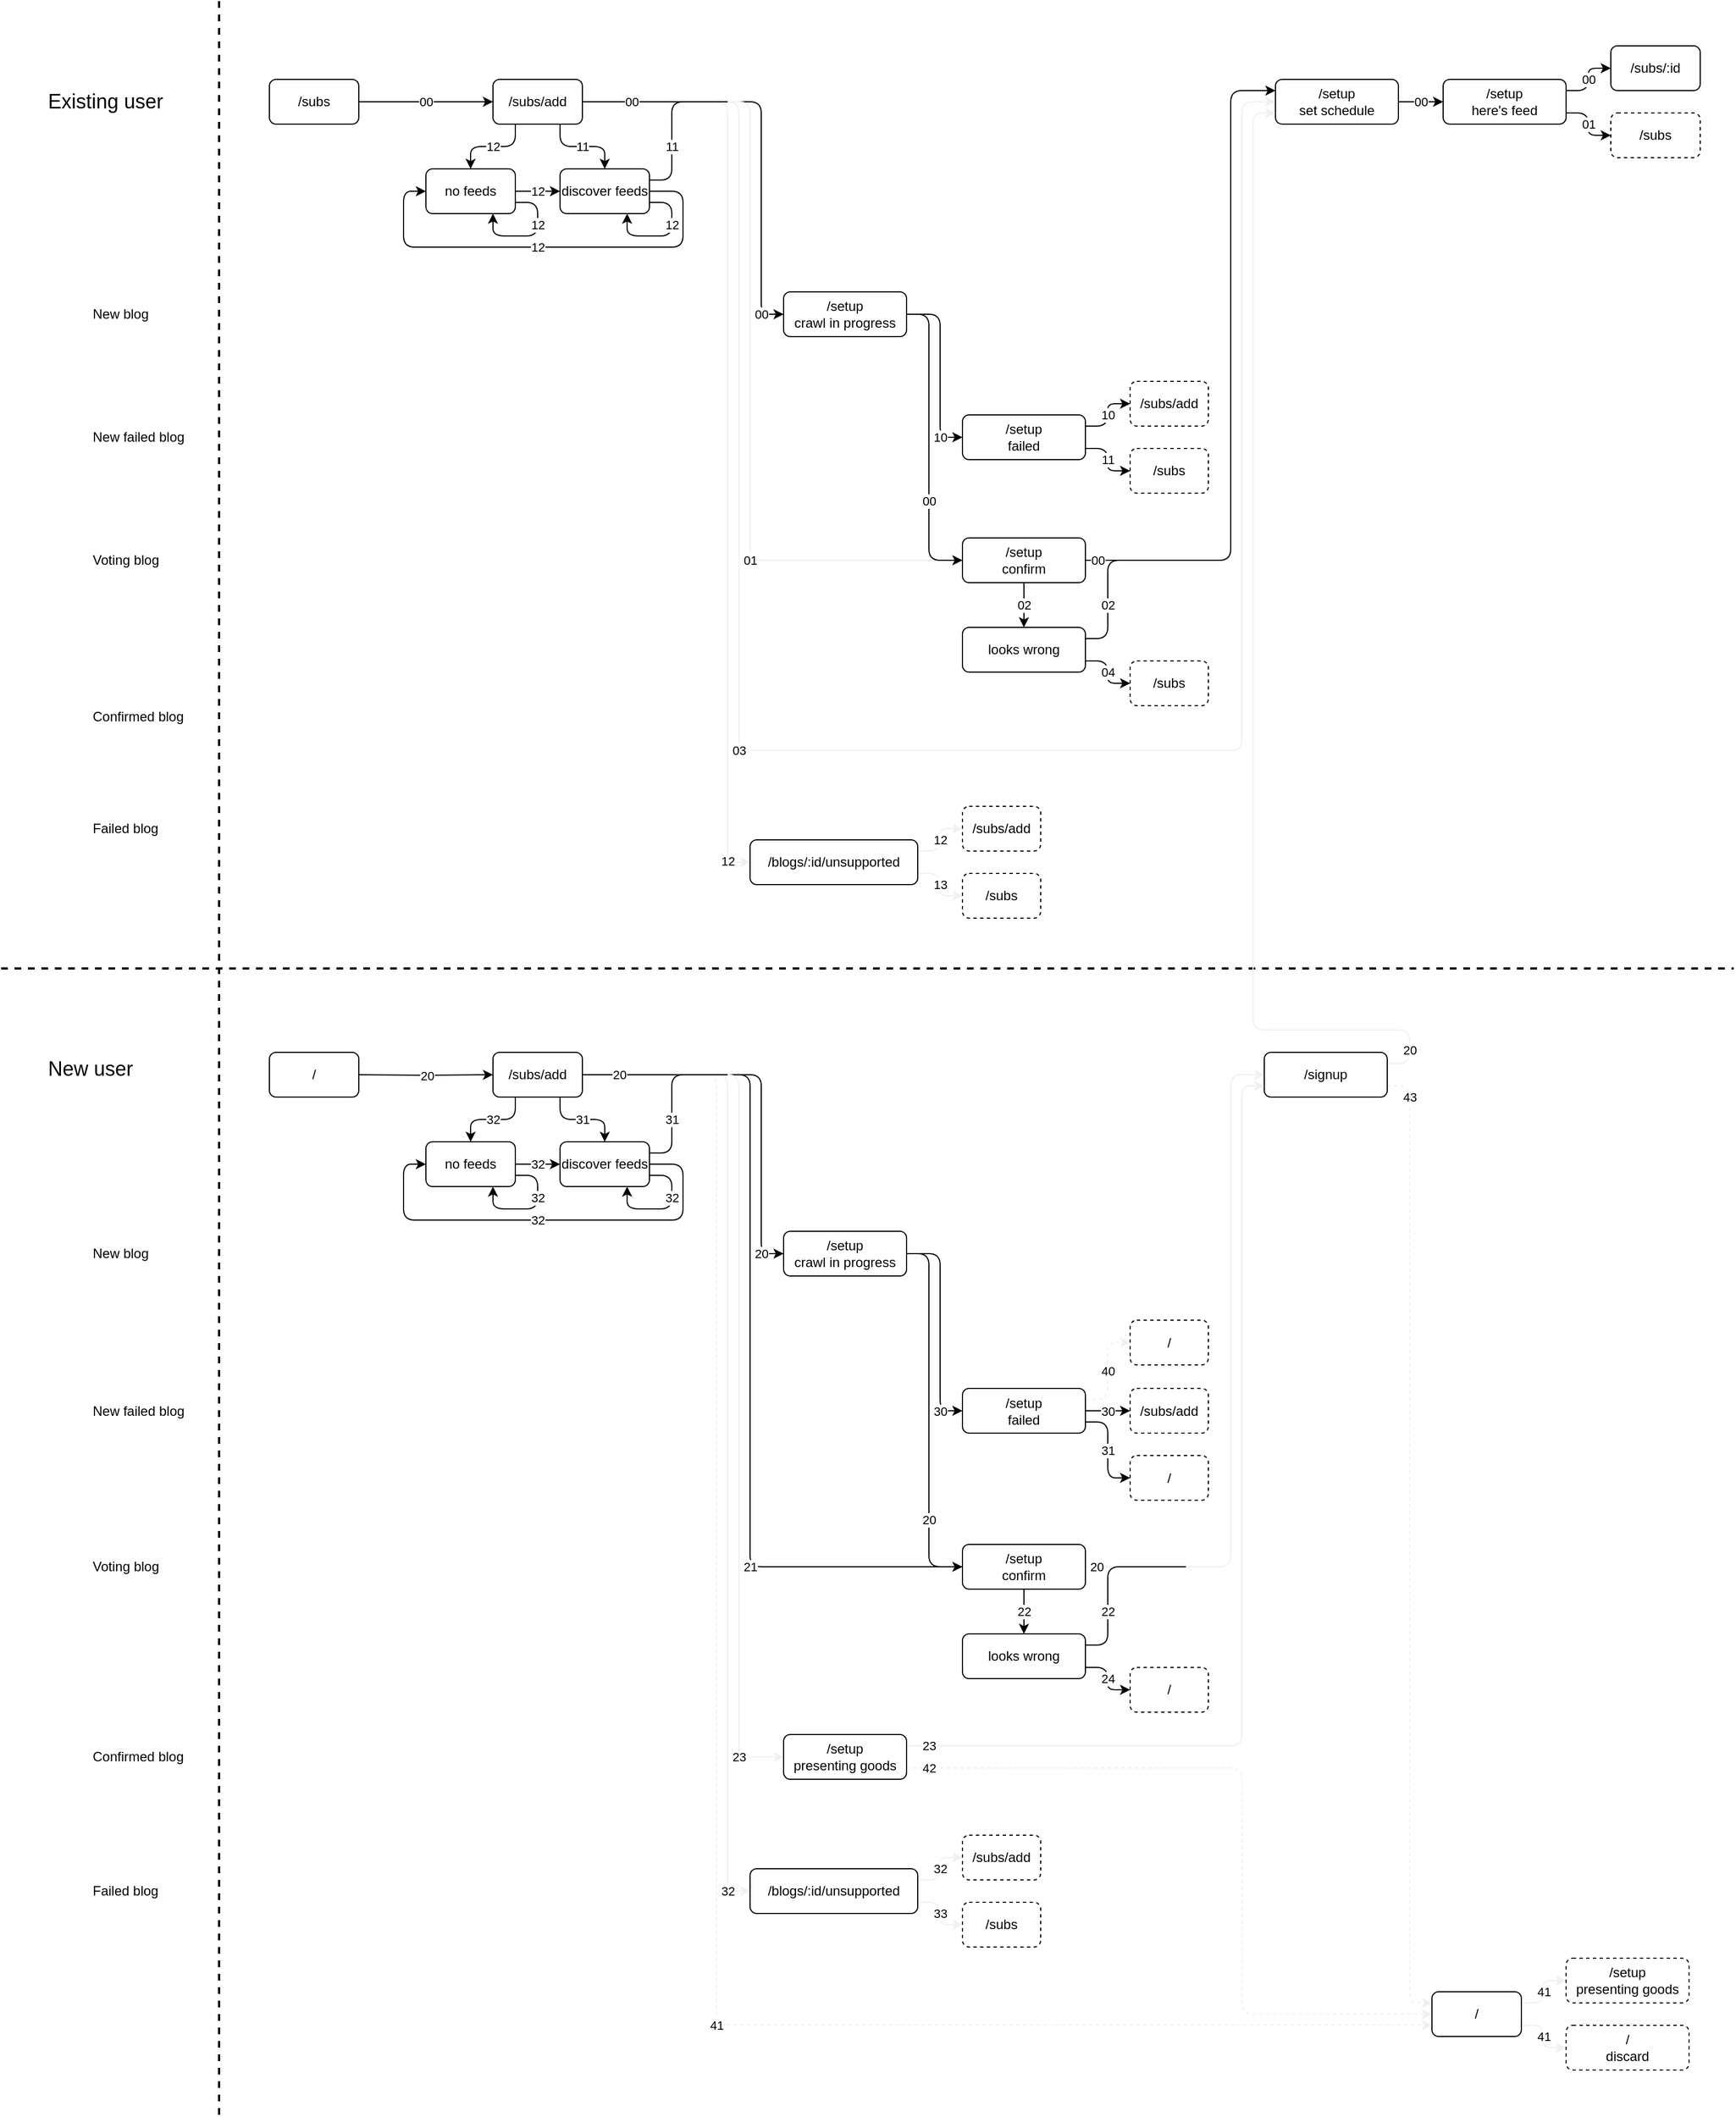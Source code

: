 <mxfile version="14.7.4" type="embed"><diagram id="23iRSUPoRavnBvh4doch" name="Page-1"><mxGraphModel dx="1726" dy="759" grid="1" gridSize="10" guides="1" tooltips="1" connect="1" arrows="1" fold="1" page="0" pageScale="1" pageWidth="827" pageHeight="1169" math="0" shadow="0"><root><mxCell id="0"/><mxCell id="1" parent="0"/><mxCell id="5" value="00" style="edgeStyle=orthogonalEdgeStyle;rounded=0;orthogonalLoop=1;jettySize=auto;html=1;" parent="1" source="2" target="4" edge="1"><mxGeometry relative="1" as="geometry"><mxPoint as="offset"/></mxGeometry></mxCell><mxCell id="2" value="/subs" style="rounded=1;whiteSpace=wrap;html=1;" parent="1" vertex="1"><mxGeometry x="-670" y="30" width="80" height="40" as="geometry"/></mxCell><mxCell id="7" value="11" style="edgeStyle=orthogonalEdgeStyle;rounded=1;orthogonalLoop=1;jettySize=auto;html=1;exitX=0.75;exitY=1;exitDx=0;exitDy=0;" parent="1" source="4" target="6" edge="1"><mxGeometry relative="1" as="geometry"/></mxCell><mxCell id="10" value="00" style="edgeStyle=orthogonalEdgeStyle;orthogonalLoop=1;jettySize=auto;html=1;entryX=0;entryY=0.5;entryDx=0;entryDy=0;rounded=1;" parent="1" target="9" edge="1"><mxGeometry x="0.833" relative="1" as="geometry"><mxPoint x="-260" y="50" as="sourcePoint"/><Array as="points"><mxPoint x="-230" y="50"/><mxPoint x="-230" y="240"/></Array><mxPoint as="offset"/></mxGeometry></mxCell><mxCell id="57" value="12" style="edgeStyle=orthogonalEdgeStyle;rounded=1;orthogonalLoop=1;jettySize=auto;html=1;entryX=0;entryY=0.5;entryDx=0;entryDy=0;endArrow=classic;endFill=1;strokeColor=#f0f0f0;" parent="1" target="52" edge="1"><mxGeometry x="0.942" relative="1" as="geometry"><mxPoint x="-280" y="50" as="sourcePoint"/><Array as="points"><mxPoint x="-260" y="50"/><mxPoint x="-260" y="730"/></Array><mxPoint as="offset"/></mxGeometry></mxCell><mxCell id="58" value="03" style="edgeStyle=orthogonalEdgeStyle;rounded=1;orthogonalLoop=1;jettySize=auto;html=1;entryX=0;entryY=0.5;entryDx=0;entryDy=0;endArrow=classic;endFill=1;strokeColor=#f0f0f0;" parent="1" target="37" edge="1"><mxGeometry x="-0.27" relative="1" as="geometry"><mxPoint x="-280" y="50" as="sourcePoint"/><Array as="points"><mxPoint x="-250" y="50"/><mxPoint x="-250" y="630"/><mxPoint x="200" y="630"/><mxPoint x="200" y="50"/></Array><mxPoint as="offset"/></mxGeometry></mxCell><mxCell id="114" value="01" style="edgeStyle=orthogonalEdgeStyle;rounded=1;orthogonalLoop=1;jettySize=auto;html=1;entryX=0;entryY=0.5;entryDx=0;entryDy=0;endArrow=classic;endFill=1;strokeColor=#f0f0f0;" parent="1" target="23" edge="1"><mxGeometry x="0.406" relative="1" as="geometry"><Array as="points"><mxPoint x="-240" y="50"/><mxPoint x="-240" y="460"/></Array><mxPoint as="offset"/><mxPoint x="-280" y="50" as="sourcePoint"/></mxGeometry></mxCell><mxCell id="117" value="12" style="edgeStyle=orthogonalEdgeStyle;rounded=1;orthogonalLoop=1;jettySize=auto;html=1;exitX=0.25;exitY=1;exitDx=0;exitDy=0;entryX=0.5;entryY=0;entryDx=0;entryDy=0;" edge="1" parent="1" source="4" target="116"><mxGeometry relative="1" as="geometry"/></mxCell><mxCell id="4" value="/subs/add" style="rounded=1;whiteSpace=wrap;html=1;" parent="1" vertex="1"><mxGeometry x="-470" y="30" width="80" height="40" as="geometry"/></mxCell><mxCell id="28" value="11" style="edgeStyle=orthogonalEdgeStyle;orthogonalLoop=1;jettySize=auto;html=1;exitX=1;exitY=0.25;exitDx=0;exitDy=0;endArrow=none;endFill=0;rounded=1;" parent="1" source="6" edge="1"><mxGeometry x="-0.09" relative="1" as="geometry"><mxPoint x="-290" y="50" as="targetPoint"/><Array as="points"><mxPoint x="-310" y="120"/><mxPoint x="-310" y="50"/></Array><mxPoint as="offset"/></mxGeometry></mxCell><mxCell id="123" value="12" style="edgeStyle=orthogonalEdgeStyle;rounded=1;orthogonalLoop=1;jettySize=auto;html=1;exitX=1;exitY=0.5;exitDx=0;exitDy=0;entryX=0;entryY=0.5;entryDx=0;entryDy=0;" edge="1" parent="1" source="6" target="116"><mxGeometry x="0.05" relative="1" as="geometry"><Array as="points"><mxPoint x="-300" y="130"/><mxPoint x="-300" y="180"/><mxPoint x="-550" y="180"/><mxPoint x="-550" y="130"/></Array><mxPoint as="offset"/></mxGeometry></mxCell><mxCell id="6" value="discover feeds" style="rounded=1;whiteSpace=wrap;html=1;" parent="1" vertex="1"><mxGeometry x="-410" y="110" width="80" height="40" as="geometry"/></mxCell><mxCell id="8" value="12" style="edgeStyle=orthogonalEdgeStyle;orthogonalLoop=1;jettySize=auto;html=1;exitX=1;exitY=0.75;exitDx=0;exitDy=0;entryX=0.75;entryY=1;entryDx=0;entryDy=0;rounded=1;" parent="1" source="6" target="6" edge="1"><mxGeometry x="-0.273" relative="1" as="geometry"><Array as="points"><mxPoint x="-310" y="140"/><mxPoint x="-310" y="170"/><mxPoint x="-350" y="170"/></Array><mxPoint as="offset"/></mxGeometry></mxCell><mxCell id="15" value="10" style="edgeStyle=orthogonalEdgeStyle;orthogonalLoop=1;jettySize=auto;html=1;entryX=0;entryY=0.5;entryDx=0;entryDy=0;rounded=1;" parent="1" source="9" target="14" edge="1"><mxGeometry x="0.75" relative="1" as="geometry"><Array as="points"><mxPoint x="-70" y="240"/><mxPoint x="-70" y="350"/></Array><mxPoint as="offset"/></mxGeometry></mxCell><mxCell id="25" value="00" style="edgeStyle=orthogonalEdgeStyle;orthogonalLoop=1;jettySize=auto;html=1;exitX=1;exitY=0.5;exitDx=0;exitDy=0;entryX=0;entryY=0.5;entryDx=0;entryDy=0;rounded=1;" parent="1" source="9" target="23" edge="1"><mxGeometry x="0.385" relative="1" as="geometry"><Array as="points"><mxPoint x="-80" y="240"/><mxPoint x="-80" y="460"/></Array><mxPoint as="offset"/></mxGeometry></mxCell><mxCell id="9" value="/setup&lt;br&gt;crawl in progress" style="rounded=1;whiteSpace=wrap;html=1;" parent="1" vertex="1"><mxGeometry x="-210" y="220" width="110" height="40" as="geometry"/></mxCell><mxCell id="11" value="&lt;font style=&quot;font-size: 12px&quot;&gt;New blog&lt;/font&gt;" style="text;html=1;strokeColor=none;fillColor=none;align=left;verticalAlign=middle;whiteSpace=wrap;rounded=0;" parent="1" vertex="1"><mxGeometry x="-830" y="230" width="110" height="20" as="geometry"/></mxCell><mxCell id="13" value="&lt;font style=&quot;font-size: 18px&quot;&gt;Existing user&lt;/font&gt;" style="text;html=1;strokeColor=none;fillColor=none;align=left;verticalAlign=middle;whiteSpace=wrap;rounded=0;" parent="1" vertex="1"><mxGeometry x="-870" y="40" width="110" height="20" as="geometry"/></mxCell><mxCell id="20" value="10" style="edgeStyle=orthogonalEdgeStyle;orthogonalLoop=1;jettySize=auto;html=1;exitX=1;exitY=0.25;exitDx=0;exitDy=0;rounded=1;" parent="1" source="14" target="19" edge="1"><mxGeometry relative="1" as="geometry"/></mxCell><mxCell id="22" value="11" style="edgeStyle=orthogonalEdgeStyle;orthogonalLoop=1;jettySize=auto;html=1;exitX=1;exitY=0.75;exitDx=0;exitDy=0;entryX=0;entryY=0.5;entryDx=0;entryDy=0;rounded=1;" parent="1" source="14" target="21" edge="1"><mxGeometry relative="1" as="geometry"/></mxCell><mxCell id="14" value="/setup&lt;br&gt;failed" style="rounded=1;whiteSpace=wrap;html=1;" parent="1" vertex="1"><mxGeometry x="-50" y="330" width="110" height="40" as="geometry"/></mxCell><mxCell id="16" value="00" style="endArrow=none;html=1;exitX=1;exitY=0.5;exitDx=0;exitDy=0;" parent="1" source="4" edge="1"><mxGeometry x="-0.333" width="50" height="50" relative="1" as="geometry"><mxPoint x="-220" y="220" as="sourcePoint"/><mxPoint x="-260" y="50" as="targetPoint"/><mxPoint as="offset"/></mxGeometry></mxCell><mxCell id="17" value="&lt;font style=&quot;font-size: 12px&quot;&gt;New failed blog&lt;/font&gt;" style="text;html=1;strokeColor=none;fillColor=none;align=left;verticalAlign=middle;whiteSpace=wrap;rounded=0;" parent="1" vertex="1"><mxGeometry x="-830" y="340" width="110" height="20" as="geometry"/></mxCell><mxCell id="19" value="/subs/add" style="rounded=1;whiteSpace=wrap;html=1;dashed=1;" parent="1" vertex="1"><mxGeometry x="100" y="300" width="70" height="40" as="geometry"/></mxCell><mxCell id="21" value="/subs" style="rounded=1;whiteSpace=wrap;html=1;dashed=1;" parent="1" vertex="1"><mxGeometry x="100" y="360" width="70" height="40" as="geometry"/></mxCell><mxCell id="30" value="02" style="edgeStyle=orthogonalEdgeStyle;curved=1;orthogonalLoop=1;jettySize=auto;html=1;endArrow=classic;endFill=1;" parent="1" source="23" target="29" edge="1"><mxGeometry relative="1" as="geometry"/></mxCell><mxCell id="38" value="00" style="edgeStyle=orthogonalEdgeStyle;orthogonalLoop=1;jettySize=auto;html=1;entryX=0;entryY=0.25;entryDx=0;entryDy=0;endArrow=classic;endFill=1;rounded=1;exitX=1;exitY=0.5;exitDx=0;exitDy=0;" parent="1" source="23" target="37" edge="1"><mxGeometry x="-0.964" relative="1" as="geometry"><mxPoint x="160" y="420" as="sourcePoint"/><Array as="points"><mxPoint x="190" y="460"/><mxPoint x="190" y="40"/></Array><mxPoint as="offset"/></mxGeometry></mxCell><mxCell id="23" value="/setup&lt;br&gt;confirm" style="rounded=1;whiteSpace=wrap;html=1;" parent="1" vertex="1"><mxGeometry x="-50" y="440" width="110" height="40" as="geometry"/></mxCell><mxCell id="24" value="Voting blog" style="text;html=1;strokeColor=none;fillColor=none;align=left;verticalAlign=middle;whiteSpace=wrap;rounded=0;" parent="1" vertex="1"><mxGeometry x="-830" y="450" width="110" height="20" as="geometry"/></mxCell><mxCell id="33" value="04" style="edgeStyle=orthogonalEdgeStyle;orthogonalLoop=1;jettySize=auto;html=1;exitX=1;exitY=0.75;exitDx=0;exitDy=0;endArrow=classic;endFill=1;rounded=1;" parent="1" source="29" target="32" edge="1"><mxGeometry relative="1" as="geometry"/></mxCell><mxCell id="40" value="02" style="edgeStyle=orthogonalEdgeStyle;orthogonalLoop=1;jettySize=auto;html=1;exitX=1;exitY=0.25;exitDx=0;exitDy=0;endArrow=none;endFill=0;rounded=1;" parent="1" source="29" edge="1"><mxGeometry x="-0.375" relative="1" as="geometry"><mxPoint x="150" y="460" as="targetPoint"/><Array as="points"><mxPoint x="80" y="530"/><mxPoint x="80" y="460"/></Array><mxPoint as="offset"/></mxGeometry></mxCell><mxCell id="29" value="looks wrong" style="rounded=1;whiteSpace=wrap;html=1;" parent="1" vertex="1"><mxGeometry x="-50" y="520" width="110" height="40" as="geometry"/></mxCell><mxCell id="32" value="/subs" style="rounded=1;whiteSpace=wrap;html=1;dashed=1;" parent="1" vertex="1"><mxGeometry x="100" y="550" width="70" height="40" as="geometry"/></mxCell><mxCell id="42" value="00" style="edgeStyle=orthogonalEdgeStyle;curved=1;orthogonalLoop=1;jettySize=auto;html=1;endArrow=classic;endFill=1;" parent="1" source="37" target="41" edge="1"><mxGeometry relative="1" as="geometry"/></mxCell><mxCell id="37" value="/setup&lt;br&gt;set schedule" style="rounded=1;whiteSpace=wrap;html=1;" parent="1" vertex="1"><mxGeometry x="230" y="30" width="110" height="40" as="geometry"/></mxCell><mxCell id="44" value="00" style="edgeStyle=orthogonalEdgeStyle;orthogonalLoop=1;jettySize=auto;html=1;endArrow=classic;endFill=1;exitX=1;exitY=0.25;exitDx=0;exitDy=0;rounded=1;" parent="1" source="41" target="43" edge="1"><mxGeometry relative="1" as="geometry"/></mxCell><mxCell id="46" value="01" style="edgeStyle=orthogonalEdgeStyle;orthogonalLoop=1;jettySize=auto;html=1;exitX=1;exitY=0.75;exitDx=0;exitDy=0;entryX=0;entryY=0.5;entryDx=0;entryDy=0;endArrow=classic;endFill=1;rounded=1;" parent="1" source="41" target="45" edge="1"><mxGeometry relative="1" as="geometry"><mxPoint as="offset"/></mxGeometry></mxCell><mxCell id="41" value="/setup&lt;br&gt;here's feed" style="rounded=1;whiteSpace=wrap;html=1;" parent="1" vertex="1"><mxGeometry x="380" y="30" width="110" height="40" as="geometry"/></mxCell><mxCell id="43" value="/subs/:id" style="rounded=1;whiteSpace=wrap;html=1;" parent="1" vertex="1"><mxGeometry x="530" width="80" height="40" as="geometry"/></mxCell><mxCell id="45" value="/subs" style="rounded=1;whiteSpace=wrap;html=1;dashed=1;" parent="1" vertex="1"><mxGeometry x="530" y="60" width="80" height="40" as="geometry"/></mxCell><mxCell id="50" value="Confirmed blog" style="text;html=1;strokeColor=none;fillColor=none;align=left;verticalAlign=middle;whiteSpace=wrap;rounded=0;" parent="1" vertex="1"><mxGeometry x="-830" y="590" width="110" height="20" as="geometry"/></mxCell><mxCell id="51" value="Failed blog" style="text;html=1;strokeColor=none;fillColor=none;align=left;verticalAlign=middle;whiteSpace=wrap;rounded=0;" parent="1" vertex="1"><mxGeometry x="-830" y="690" width="110" height="20" as="geometry"/></mxCell><mxCell id="55" value="12" style="edgeStyle=orthogonalEdgeStyle;rounded=1;orthogonalLoop=1;jettySize=auto;html=1;exitX=1;exitY=0.25;exitDx=0;exitDy=0;entryX=0;entryY=0.5;entryDx=0;entryDy=0;endArrow=classic;endFill=1;strokeColor=#f0f0f0;" parent="1" source="52" target="53" edge="1"><mxGeometry relative="1" as="geometry"/></mxCell><mxCell id="56" value="13" style="edgeStyle=orthogonalEdgeStyle;rounded=1;orthogonalLoop=1;jettySize=auto;html=1;exitX=1;exitY=0.75;exitDx=0;exitDy=0;entryX=0;entryY=0.5;entryDx=0;entryDy=0;endArrow=classic;endFill=1;strokeColor=#f0f0f0;" parent="1" source="52" target="54" edge="1"><mxGeometry relative="1" as="geometry"/></mxCell><mxCell id="52" value="/blogs/:id/unsupported" style="rounded=1;whiteSpace=wrap;html=1;" parent="1" vertex="1"><mxGeometry x="-240" y="710" width="150" height="40" as="geometry"/></mxCell><mxCell id="53" value="/subs/add" style="rounded=1;whiteSpace=wrap;html=1;dashed=1;" parent="1" vertex="1"><mxGeometry x="-50" y="680" width="70" height="40" as="geometry"/></mxCell><mxCell id="54" value="/subs" style="rounded=1;whiteSpace=wrap;html=1;dashed=1;" parent="1" vertex="1"><mxGeometry x="-50" y="740" width="70" height="40" as="geometry"/></mxCell><mxCell id="59" value="20" style="edgeStyle=orthogonalEdgeStyle;rounded=0;orthogonalLoop=1;jettySize=auto;html=1;" parent="1" target="65" edge="1"><mxGeometry relative="1" as="geometry"><mxPoint x="-590" y="920" as="sourcePoint"/></mxGeometry></mxCell><mxCell id="60" value="/" style="rounded=1;whiteSpace=wrap;html=1;" parent="1" vertex="1"><mxGeometry x="-670" y="900" width="80" height="40" as="geometry"/></mxCell><mxCell id="62" value="20" style="edgeStyle=orthogonalEdgeStyle;orthogonalLoop=1;jettySize=auto;html=1;entryX=0;entryY=0.5;entryDx=0;entryDy=0;rounded=1;" parent="1" target="71" edge="1"><mxGeometry x="0.809" relative="1" as="geometry"><mxPoint x="-260" y="920" as="sourcePoint"/><Array as="points"><mxPoint x="-230" y="920"/><mxPoint x="-230" y="1080"/></Array><mxPoint as="offset"/></mxGeometry></mxCell><mxCell id="63" value="21" style="edgeStyle=orthogonalEdgeStyle;orthogonalLoop=1;jettySize=auto;html=1;endArrow=none;endFill=0;rounded=1;entryX=0;entryY=0.5;entryDx=0;entryDy=0;" parent="1" target="82" edge="1"><mxGeometry x="0.424" relative="1" as="geometry"><mxPoint x="-270" y="920" as="sourcePoint"/><mxPoint x="-210" y="1290" as="targetPoint"/><Array as="points"><mxPoint x="-240" y="920"/><mxPoint x="-240" y="1360"/></Array><mxPoint as="offset"/></mxGeometry></mxCell><mxCell id="64" value="32" style="edgeStyle=orthogonalEdgeStyle;rounded=1;orthogonalLoop=1;jettySize=auto;html=1;entryX=0;entryY=0.5;entryDx=0;entryDy=0;endArrow=classic;endFill=1;strokeColor=#f0f0f0;" parent="1" target="93" edge="1"><mxGeometry x="0.948" relative="1" as="geometry"><mxPoint x="-290" y="920" as="sourcePoint"/><Array as="points"><mxPoint x="-260" y="920"/><mxPoint x="-260" y="1650"/></Array><mxPoint as="offset"/></mxGeometry></mxCell><mxCell id="103" value="23" style="edgeStyle=orthogonalEdgeStyle;rounded=1;orthogonalLoop=1;jettySize=auto;html=1;entryX=0;entryY=0.5;entryDx=0;entryDy=0;endArrow=classic;endFill=1;strokeColor=#f0f0f0;" parent="1" target="102" edge="1"><mxGeometry x="0.886" relative="1" as="geometry"><Array as="points"><mxPoint x="-300" y="920"/><mxPoint x="-250" y="920"/><mxPoint x="-250" y="1530"/></Array><mxPoint as="offset"/><mxPoint x="-300" y="920" as="sourcePoint"/></mxGeometry></mxCell><mxCell id="109" value="41" style="edgeStyle=orthogonalEdgeStyle;rounded=1;orthogonalLoop=1;jettySize=auto;html=1;entryX=0;entryY=0.75;entryDx=0;entryDy=0;endArrow=classic;endFill=1;strokeColor=#f0f0f0;dashed=1;" parent="1" target="105" edge="1"><mxGeometry x="0.158" relative="1" as="geometry"><mxPoint x="-300" y="920" as="sourcePoint"/><Array as="points"><mxPoint x="-270" y="920"/><mxPoint x="-270" y="1770"/></Array><mxPoint as="offset"/></mxGeometry></mxCell><mxCell id="65" value="/subs/add" style="rounded=1;whiteSpace=wrap;html=1;" parent="1" vertex="1"><mxGeometry x="-470" y="900" width="80" height="40" as="geometry"/></mxCell><mxCell id="66" value="31" style="edgeStyle=orthogonalEdgeStyle;orthogonalLoop=1;jettySize=auto;html=1;exitX=1;exitY=0.25;exitDx=0;exitDy=0;endArrow=none;endFill=0;rounded=1;" parent="1" source="127" edge="1"><mxGeometry x="-0.091" relative="1" as="geometry"><mxPoint x="-290" y="920" as="targetPoint"/><Array as="points"><mxPoint x="-310" y="990"/><mxPoint x="-310" y="920"/></Array><mxPoint as="offset"/><mxPoint x="-350" y="1000" as="sourcePoint"/></mxGeometry></mxCell><mxCell id="69" value="30" style="edgeStyle=orthogonalEdgeStyle;orthogonalLoop=1;jettySize=auto;html=1;entryX=0;entryY=0.5;entryDx=0;entryDy=0;rounded=1;" parent="1" source="71" target="76" edge="1"><mxGeometry x="0.79" relative="1" as="geometry"><Array as="points"><mxPoint x="-70" y="1080"/><mxPoint x="-70" y="1221"/></Array><mxPoint as="offset"/></mxGeometry></mxCell><mxCell id="70" value="20" style="edgeStyle=orthogonalEdgeStyle;orthogonalLoop=1;jettySize=auto;html=1;exitX=1;exitY=0.5;exitDx=0;exitDy=0;entryX=0;entryY=0.5;entryDx=0;entryDy=0;rounded=1;" parent="1" source="71" target="82" edge="1"><mxGeometry x="0.562" relative="1" as="geometry"><Array as="points"><mxPoint x="-80" y="1080"/><mxPoint x="-80" y="1360"/></Array><mxPoint as="offset"/></mxGeometry></mxCell><mxCell id="71" value="/setup&lt;br&gt;crawl in progress" style="rounded=1;whiteSpace=wrap;html=1;" parent="1" vertex="1"><mxGeometry x="-210" y="1060" width="110" height="40" as="geometry"/></mxCell><mxCell id="72" value="&lt;font style=&quot;font-size: 12px&quot;&gt;New blog&lt;/font&gt;" style="text;html=1;strokeColor=none;fillColor=none;align=left;verticalAlign=middle;whiteSpace=wrap;rounded=0;" parent="1" vertex="1"><mxGeometry x="-830" y="1070" width="110" height="20" as="geometry"/></mxCell><mxCell id="73" value="&lt;font style=&quot;font-size: 18px&quot;&gt;New user&lt;/font&gt;" style="text;html=1;strokeColor=none;fillColor=none;align=left;verticalAlign=middle;whiteSpace=wrap;rounded=0;" parent="1" vertex="1"><mxGeometry x="-870" y="905" width="110" height="20" as="geometry"/></mxCell><mxCell id="74" value="30" style="edgeStyle=orthogonalEdgeStyle;orthogonalLoop=1;jettySize=auto;html=1;exitX=1;exitY=0.5;exitDx=0;exitDy=0;rounded=1;" parent="1" source="76" target="79" edge="1"><mxGeometry relative="1" as="geometry"/></mxCell><mxCell id="75" value="31" style="edgeStyle=orthogonalEdgeStyle;orthogonalLoop=1;jettySize=auto;html=1;exitX=1;exitY=0.75;exitDx=0;exitDy=0;entryX=0;entryY=0.5;entryDx=0;entryDy=0;rounded=1;" parent="1" source="76" target="80" edge="1"><mxGeometry relative="1" as="geometry"/></mxCell><mxCell id="99" value="40" style="edgeStyle=orthogonalEdgeStyle;rounded=1;orthogonalLoop=1;jettySize=auto;html=1;exitX=1;exitY=0.25;exitDx=0;exitDy=0;entryX=0;entryY=0.5;entryDx=0;entryDy=0;endArrow=classic;endFill=1;strokeColor=#f0f0f0;dashed=1;" parent="1" source="76" target="98" edge="1"><mxGeometry relative="1" as="geometry"/></mxCell><mxCell id="76" value="/setup&lt;br&gt;failed" style="rounded=1;whiteSpace=wrap;html=1;" parent="1" vertex="1"><mxGeometry x="-50" y="1200.5" width="110" height="40" as="geometry"/></mxCell><mxCell id="77" value="20" style="endArrow=none;html=1;exitX=1;exitY=0.5;exitDx=0;exitDy=0;" parent="1" source="65" edge="1"><mxGeometry x="-0.5" width="50" height="50" relative="1" as="geometry"><mxPoint x="-220" y="1090" as="sourcePoint"/><mxPoint x="-260" y="920" as="targetPoint"/><mxPoint as="offset"/></mxGeometry></mxCell><mxCell id="78" value="&lt;font style=&quot;font-size: 12px&quot;&gt;New failed blog&lt;/font&gt;" style="text;html=1;strokeColor=none;fillColor=none;align=left;verticalAlign=middle;whiteSpace=wrap;rounded=0;" parent="1" vertex="1"><mxGeometry x="-830" y="1210.5" width="110" height="20" as="geometry"/></mxCell><mxCell id="79" value="/subs/add" style="rounded=1;whiteSpace=wrap;html=1;dashed=1;" parent="1" vertex="1"><mxGeometry x="100" y="1200.5" width="70" height="40" as="geometry"/></mxCell><mxCell id="80" value="/" style="rounded=1;whiteSpace=wrap;html=1;dashed=1;" parent="1" vertex="1"><mxGeometry x="100" y="1260.5" width="70" height="40" as="geometry"/></mxCell><mxCell id="81" value="22" style="edgeStyle=orthogonalEdgeStyle;curved=1;orthogonalLoop=1;jettySize=auto;html=1;endArrow=classic;endFill=1;" parent="1" source="82" target="86" edge="1"><mxGeometry relative="1" as="geometry"/></mxCell><mxCell id="101" value="20" style="edgeStyle=orthogonalEdgeStyle;rounded=1;orthogonalLoop=1;jettySize=auto;html=1;exitX=1;exitY=0.5;exitDx=0;exitDy=0;entryX=0;entryY=0.5;entryDx=0;entryDy=0;endArrow=classic;endFill=1;strokeColor=#f0f0f0;" parent="1" source="82" target="100" edge="1"><mxGeometry x="-0.967" relative="1" as="geometry"><Array as="points"><mxPoint x="190" y="1360"/><mxPoint x="190" y="920"/></Array><mxPoint as="offset"/></mxGeometry></mxCell><mxCell id="82" value="/setup&lt;br&gt;confirm" style="rounded=1;whiteSpace=wrap;html=1;" parent="1" vertex="1"><mxGeometry x="-50" y="1340" width="110" height="40" as="geometry"/></mxCell><mxCell id="83" value="Voting blog" style="text;html=1;strokeColor=none;fillColor=none;align=left;verticalAlign=middle;whiteSpace=wrap;rounded=0;" parent="1" vertex="1"><mxGeometry x="-830" y="1350" width="110" height="20" as="geometry"/></mxCell><mxCell id="84" value="24" style="edgeStyle=orthogonalEdgeStyle;orthogonalLoop=1;jettySize=auto;html=1;exitX=1;exitY=0.75;exitDx=0;exitDy=0;endArrow=classic;endFill=1;rounded=1;" parent="1" source="86" target="87" edge="1"><mxGeometry relative="1" as="geometry"/></mxCell><mxCell id="85" value="22" style="edgeStyle=orthogonalEdgeStyle;orthogonalLoop=1;jettySize=auto;html=1;exitX=1;exitY=0.25;exitDx=0;exitDy=0;endArrow=none;endFill=0;rounded=1;" parent="1" source="86" edge="1"><mxGeometry x="-0.374" relative="1" as="geometry"><mxPoint x="150" y="1360" as="targetPoint"/><Array as="points"><mxPoint x="80" y="1430"/><mxPoint x="80" y="1360"/></Array><mxPoint as="offset"/></mxGeometry></mxCell><mxCell id="86" value="looks wrong" style="rounded=1;whiteSpace=wrap;html=1;" parent="1" vertex="1"><mxGeometry x="-50" y="1420" width="110" height="40" as="geometry"/></mxCell><mxCell id="87" value="/" style="rounded=1;whiteSpace=wrap;html=1;dashed=1;" parent="1" vertex="1"><mxGeometry x="100" y="1450" width="70" height="40" as="geometry"/></mxCell><mxCell id="89" value="Confirmed blog" style="text;html=1;strokeColor=none;fillColor=none;align=left;verticalAlign=middle;whiteSpace=wrap;rounded=0;" parent="1" vertex="1"><mxGeometry x="-830" y="1520" width="110" height="20" as="geometry"/></mxCell><mxCell id="90" value="Failed blog" style="text;html=1;strokeColor=none;fillColor=none;align=left;verticalAlign=middle;whiteSpace=wrap;rounded=0;" parent="1" vertex="1"><mxGeometry x="-830" y="1640" width="110" height="20" as="geometry"/></mxCell><mxCell id="91" value="32" style="edgeStyle=orthogonalEdgeStyle;rounded=1;orthogonalLoop=1;jettySize=auto;html=1;exitX=1;exitY=0.25;exitDx=0;exitDy=0;entryX=0;entryY=0.5;entryDx=0;entryDy=0;endArrow=classic;endFill=1;strokeColor=#f0f0f0;" parent="1" source="93" target="94" edge="1"><mxGeometry relative="1" as="geometry"/></mxCell><mxCell id="92" value="33" style="edgeStyle=orthogonalEdgeStyle;rounded=1;orthogonalLoop=1;jettySize=auto;html=1;exitX=1;exitY=0.75;exitDx=0;exitDy=0;entryX=0;entryY=0.5;entryDx=0;entryDy=0;endArrow=classic;endFill=1;strokeColor=#f0f0f0;" parent="1" source="93" target="95" edge="1"><mxGeometry relative="1" as="geometry"/></mxCell><mxCell id="93" value="/blogs/:id/unsupported" style="rounded=1;whiteSpace=wrap;html=1;" parent="1" vertex="1"><mxGeometry x="-240" y="1630" width="150" height="40" as="geometry"/></mxCell><mxCell id="94" value="/subs/add" style="rounded=1;whiteSpace=wrap;html=1;dashed=1;" parent="1" vertex="1"><mxGeometry x="-50" y="1600" width="70" height="40" as="geometry"/></mxCell><mxCell id="95" value="/subs" style="rounded=1;whiteSpace=wrap;html=1;dashed=1;" parent="1" vertex="1"><mxGeometry x="-50" y="1660" width="70" height="40" as="geometry"/></mxCell><mxCell id="96" value="" style="line;strokeWidth=2;html=1;dashed=1;" parent="1" vertex="1"><mxGeometry x="-910" y="820" width="1550" height="10" as="geometry"/></mxCell><mxCell id="97" value="" style="line;strokeWidth=2;direction=south;html=1;dashed=1;" parent="1" vertex="1"><mxGeometry x="-720" y="-40" width="10" height="1890" as="geometry"/></mxCell><mxCell id="98" value="/" style="rounded=1;whiteSpace=wrap;html=1;dashed=1;" parent="1" vertex="1"><mxGeometry x="100" y="1139.5" width="70" height="40" as="geometry"/></mxCell><mxCell id="107" value="43" style="edgeStyle=orthogonalEdgeStyle;rounded=1;orthogonalLoop=1;jettySize=auto;html=1;exitX=1;exitY=0.75;exitDx=0;exitDy=0;entryX=0;entryY=0.25;entryDx=0;entryDy=0;dashed=1;endArrow=classic;endFill=1;strokeColor=#f0f0f0;" parent="1" source="100" target="105" edge="1"><mxGeometry x="-0.93" relative="1" as="geometry"><mxPoint as="offset"/></mxGeometry></mxCell><mxCell id="108" value="20" style="edgeStyle=orthogonalEdgeStyle;rounded=1;orthogonalLoop=1;jettySize=auto;html=1;exitX=1;exitY=0.25;exitDx=0;exitDy=0;entryX=0;entryY=0.75;entryDx=0;entryDy=0;endArrow=classic;endFill=1;strokeColor=#f0f0f0;" parent="1" source="100" target="37" edge="1"><mxGeometry x="-0.938" relative="1" as="geometry"><Array as="points"><mxPoint x="350" y="910"/><mxPoint x="350" y="880"/><mxPoint x="210" y="880"/><mxPoint x="210" y="60"/></Array><mxPoint as="offset"/></mxGeometry></mxCell><mxCell id="100" value="/signup" style="rounded=1;whiteSpace=wrap;html=1;" parent="1" vertex="1"><mxGeometry x="220" y="900" width="110" height="40" as="geometry"/></mxCell><mxCell id="104" value="23" style="edgeStyle=orthogonalEdgeStyle;rounded=1;orthogonalLoop=1;jettySize=auto;html=1;exitX=1;exitY=0.25;exitDx=0;exitDy=0;entryX=0;entryY=0.75;entryDx=0;entryDy=0;endArrow=classic;endFill=1;strokeColor=#f0f0f0;" parent="1" source="102" target="100" edge="1"><mxGeometry x="-0.956" relative="1" as="geometry"><Array as="points"><mxPoint x="200" y="1520"/><mxPoint x="200" y="930"/></Array><mxPoint as="offset"/></mxGeometry></mxCell><mxCell id="106" value="42" style="edgeStyle=orthogonalEdgeStyle;rounded=1;orthogonalLoop=1;jettySize=auto;html=1;exitX=1;exitY=0.75;exitDx=0;exitDy=0;entryX=0;entryY=0.5;entryDx=0;entryDy=0;endArrow=classic;endFill=1;strokeColor=#f0f0f0;dashed=1;" parent="1" source="102" target="105" edge="1"><mxGeometry x="-0.942" relative="1" as="geometry"><Array as="points"><mxPoint x="200" y="1540"/><mxPoint x="200" y="1760"/></Array><mxPoint as="offset"/></mxGeometry></mxCell><mxCell id="102" value="/setup&lt;br&gt;presenting goods" style="rounded=1;whiteSpace=wrap;html=1;" parent="1" vertex="1"><mxGeometry x="-210" y="1510" width="110" height="40" as="geometry"/></mxCell><mxCell id="111" value="41" style="edgeStyle=orthogonalEdgeStyle;rounded=1;orthogonalLoop=1;jettySize=auto;html=1;exitX=1;exitY=0.25;exitDx=0;exitDy=0;endArrow=classic;endFill=1;strokeColor=#f0f0f0;" parent="1" source="105" target="110" edge="1"><mxGeometry relative="1" as="geometry"/></mxCell><mxCell id="113" value="41" style="edgeStyle=orthogonalEdgeStyle;rounded=1;orthogonalLoop=1;jettySize=auto;html=1;exitX=1;exitY=0.75;exitDx=0;exitDy=0;entryX=0;entryY=0.5;entryDx=0;entryDy=0;endArrow=classic;endFill=1;strokeColor=#f0f0f0;" parent="1" source="105" target="112" edge="1"><mxGeometry relative="1" as="geometry"/></mxCell><mxCell id="105" value="/" style="rounded=1;whiteSpace=wrap;html=1;" parent="1" vertex="1"><mxGeometry x="370" y="1740" width="80" height="40" as="geometry"/></mxCell><mxCell id="110" value="/setup&lt;br&gt;presenting goods" style="rounded=1;whiteSpace=wrap;html=1;dashed=1;" parent="1" vertex="1"><mxGeometry x="490" y="1710" width="110" height="40" as="geometry"/></mxCell><mxCell id="112" value="/&lt;br&gt;discard" style="rounded=1;whiteSpace=wrap;html=1;dashed=1;" parent="1" vertex="1"><mxGeometry x="490" y="1770" width="110" height="40" as="geometry"/></mxCell><mxCell id="120" value="12" style="edgeStyle=orthogonalEdgeStyle;rounded=1;orthogonalLoop=1;jettySize=auto;html=1;exitX=1;exitY=0.5;exitDx=0;exitDy=0;entryX=0;entryY=0.5;entryDx=0;entryDy=0;" edge="1" parent="1" source="116" target="6"><mxGeometry relative="1" as="geometry"/></mxCell><mxCell id="116" value="no feeds" style="rounded=1;whiteSpace=wrap;html=1;" vertex="1" parent="1"><mxGeometry x="-530" y="110" width="80" height="40" as="geometry"/></mxCell><mxCell id="122" value="12" style="edgeStyle=orthogonalEdgeStyle;rounded=1;orthogonalLoop=1;jettySize=auto;html=1;exitX=1;exitY=0.75;exitDx=0;exitDy=0;entryX=0.75;entryY=1;entryDx=0;entryDy=0;" edge="1" parent="1" source="116" target="116"><mxGeometry x="-0.273" relative="1" as="geometry"><Array as="points"><mxPoint x="-430" y="140"/><mxPoint x="-430" y="170"/><mxPoint x="-470" y="170"/></Array><mxPoint as="offset"/></mxGeometry></mxCell><mxCell id="124" value="31" style="edgeStyle=orthogonalEdgeStyle;rounded=1;orthogonalLoop=1;jettySize=auto;html=1;exitX=0.75;exitY=1;exitDx=0;exitDy=0;" edge="1" parent="1" target="127" source="65"><mxGeometry relative="1" as="geometry"><mxPoint x="-410" y="940" as="sourcePoint"/></mxGeometry></mxCell><mxCell id="125" value="32" style="edgeStyle=orthogonalEdgeStyle;rounded=1;orthogonalLoop=1;jettySize=auto;html=1;exitX=0.25;exitY=1;exitDx=0;exitDy=0;entryX=0.5;entryY=0;entryDx=0;entryDy=0;" edge="1" parent="1" target="130" source="65"><mxGeometry relative="1" as="geometry"><mxPoint x="-450" y="940" as="sourcePoint"/></mxGeometry></mxCell><mxCell id="126" value="32" style="edgeStyle=orthogonalEdgeStyle;rounded=1;orthogonalLoop=1;jettySize=auto;html=1;exitX=1;exitY=0.5;exitDx=0;exitDy=0;entryX=0;entryY=0.5;entryDx=0;entryDy=0;" edge="1" parent="1" source="127" target="130"><mxGeometry x="0.05" relative="1" as="geometry"><Array as="points"><mxPoint x="-300" y="1000"/><mxPoint x="-300" y="1050"/><mxPoint x="-550" y="1050"/><mxPoint x="-550" y="1000"/></Array><mxPoint as="offset"/></mxGeometry></mxCell><mxCell id="127" value="discover feeds" style="rounded=1;whiteSpace=wrap;html=1;" vertex="1" parent="1"><mxGeometry x="-410" y="980" width="80" height="40" as="geometry"/></mxCell><mxCell id="128" value="32" style="edgeStyle=orthogonalEdgeStyle;orthogonalLoop=1;jettySize=auto;html=1;exitX=1;exitY=0.75;exitDx=0;exitDy=0;entryX=0.75;entryY=1;entryDx=0;entryDy=0;rounded=1;" edge="1" parent="1" source="127" target="127"><mxGeometry x="-0.273" relative="1" as="geometry"><Array as="points"><mxPoint x="-310" y="1010"/><mxPoint x="-310" y="1040"/><mxPoint x="-350" y="1040"/></Array><mxPoint as="offset"/></mxGeometry></mxCell><mxCell id="129" value="32" style="edgeStyle=orthogonalEdgeStyle;rounded=1;orthogonalLoop=1;jettySize=auto;html=1;exitX=1;exitY=0.5;exitDx=0;exitDy=0;entryX=0;entryY=0.5;entryDx=0;entryDy=0;" edge="1" parent="1" source="130" target="127"><mxGeometry relative="1" as="geometry"/></mxCell><mxCell id="130" value="no feeds" style="rounded=1;whiteSpace=wrap;html=1;" vertex="1" parent="1"><mxGeometry x="-530" y="980" width="80" height="40" as="geometry"/></mxCell><mxCell id="131" value="32" style="edgeStyle=orthogonalEdgeStyle;rounded=1;orthogonalLoop=1;jettySize=auto;html=1;exitX=1;exitY=0.75;exitDx=0;exitDy=0;entryX=0.75;entryY=1;entryDx=0;entryDy=0;" edge="1" parent="1" source="130" target="130"><mxGeometry x="-0.273" relative="1" as="geometry"><Array as="points"><mxPoint x="-430" y="1010"/><mxPoint x="-430" y="1040"/><mxPoint x="-470" y="1040"/></Array><mxPoint as="offset"/></mxGeometry></mxCell></root></mxGraphModel></diagram></mxfile>